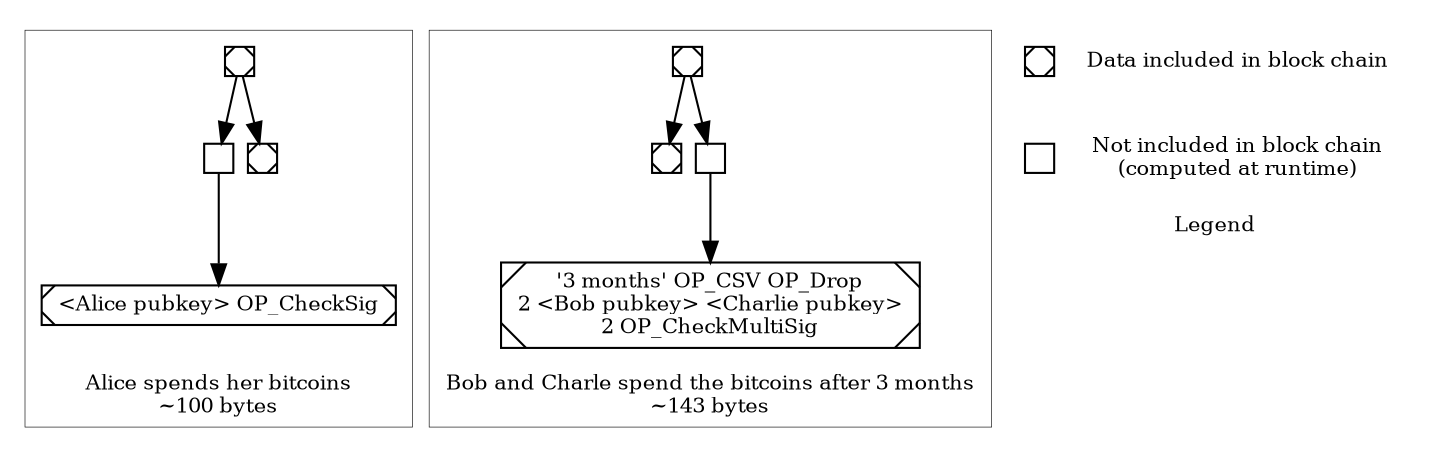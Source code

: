 digraph tree {
labelloc = b

//splines = ortho;
node [ shape = box, width = 0.2, height = 0.2, fontsize = 10, label = "" ];
graph [ penwidth = 0.3, fontsize = 10 ]

ranksep = 0.3;
nodesep = 0.1;


subgraph cluster_foo {
  l1
  {
    node [ style = diagonals ];
    m1 [ label = "<Alice pubkey> OP_CheckSig" ];
    r0;
    l2;
  }
  node [ fontcolor = white ];
  r0 -> { l1, l2 };
  l1 -> m1;

  label = " \nAlice spends her bitcoins\n~100 bytes"

}

subgraph cluster_bar {
  {
    node [ style = diagonals ];
    a2 [ label = "'3 months' OP_CSV OP_Drop\n2 <Bob pubkey> <Charlie pubkey>\n2 OP_CheckMultiSig" ];
    b0;
    c1;
  }
  node [ fontcolor = white ];
  b0 -> { c1, c2 };
  c2 -> a2;

  label = "Bob and Charle spend the bitcoins after 3 months\n~143 bytes"

}


subgraph cluster_quux {
  {
    node [ shape = none ];
    dn_label -> cn_label  [ style = invis ];
    dn_label [ label = "Data included in block chain" ];
    cn_label [ label = "Not included in block chain\n(computed at runtime)" ];
  }
  data_node [ style = "diagonals" ];
  data_node -> computed_node [ style = invis ];

  penwidth = 0;
  label = "Legend"
}

}
